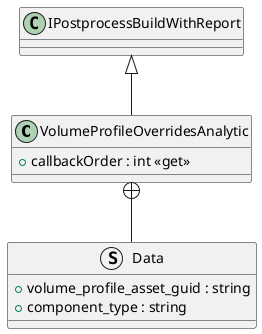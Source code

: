 @startuml
class VolumeProfileOverridesAnalytic {
    + callbackOrder : int <<get>>
}
struct Data {
    + volume_profile_asset_guid : string
    + component_type : string
}
IPostprocessBuildWithReport <|-- VolumeProfileOverridesAnalytic
VolumeProfileOverridesAnalytic +-- Data
@enduml
